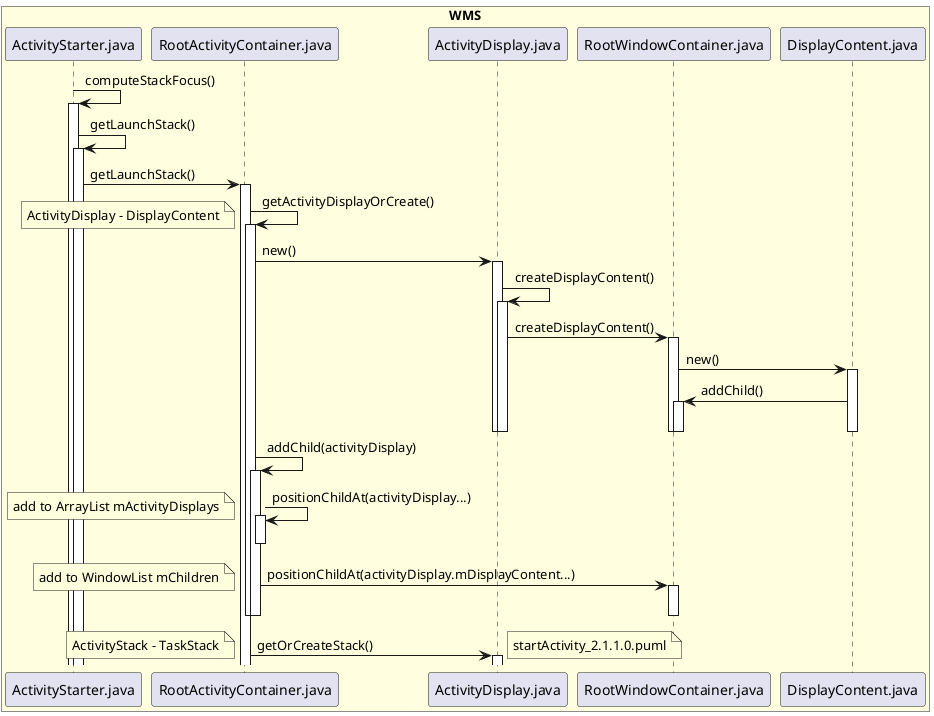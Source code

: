 @startuml


box "WMS"  #LightYellow
participant ActivityStarter.java
participant RootActivityContainer.java
participant ActivityDisplay.java
participant RootWindowContainer.java
participant DisplayContent.java
end box

ActivityStarter.java -> ActivityStarter.java: computeStackFocus()
activate ActivityStarter.java
ActivityStarter.java -> ActivityStarter.java: getLaunchStack()
activate ActivityStarter.java
ActivityStarter.java -> RootActivityContainer.java: getLaunchStack()
activate RootActivityContainer.java
RootActivityContainer.java -> RootActivityContainer.java: getActivityDisplayOrCreate()
activate RootActivityContainer.java
note left:ActivityDisplay - DisplayContent
RootActivityContainer.java -> ActivityDisplay.java: new()
activate ActivityDisplay.java

ActivityDisplay.java -> ActivityDisplay.java: createDisplayContent()
activate ActivityDisplay.java

ActivityDisplay.java -> RootWindowContainer.java: createDisplayContent()
activate RootWindowContainer.java
RootWindowContainer.java -> DisplayContent.java: new()
activate DisplayContent.java
DisplayContent.java -> RootWindowContainer.java: addChild()
activate RootWindowContainer.java
deactivate RootWindowContainer.java
deactivate DisplayContent.java
deactivate ActivityDisplay.java
deactivate ActivityDisplay.java
deactivate RootWindowContainer.java

RootActivityContainer.java -> RootActivityContainer.java : addChild(activityDisplay)
activate RootActivityContainer.java
RootActivityContainer.java -> RootActivityContainer.java : positionChildAt(activityDisplay...)
activate RootActivityContainer.java
deactivate RootActivityContainer.java
note left: add to ArrayList mActivityDisplays

RootActivityContainer.java -> RootWindowContainer.java : positionChildAt(activityDisplay.mDisplayContent...)
activate RootWindowContainer.java
deactivate RootWindowContainer.java
note left: add to WindowList mChildren
deactivate RootActivityContainer.java
deactivate RootActivityContainer.java

RootActivityContainer.java -> ActivityDisplay.java : getOrCreateStack()
activate ActivityDisplay.java
note left:ActivityStack - TaskStack
note right:startActivity_2.1.1.0.puml

@enduml
